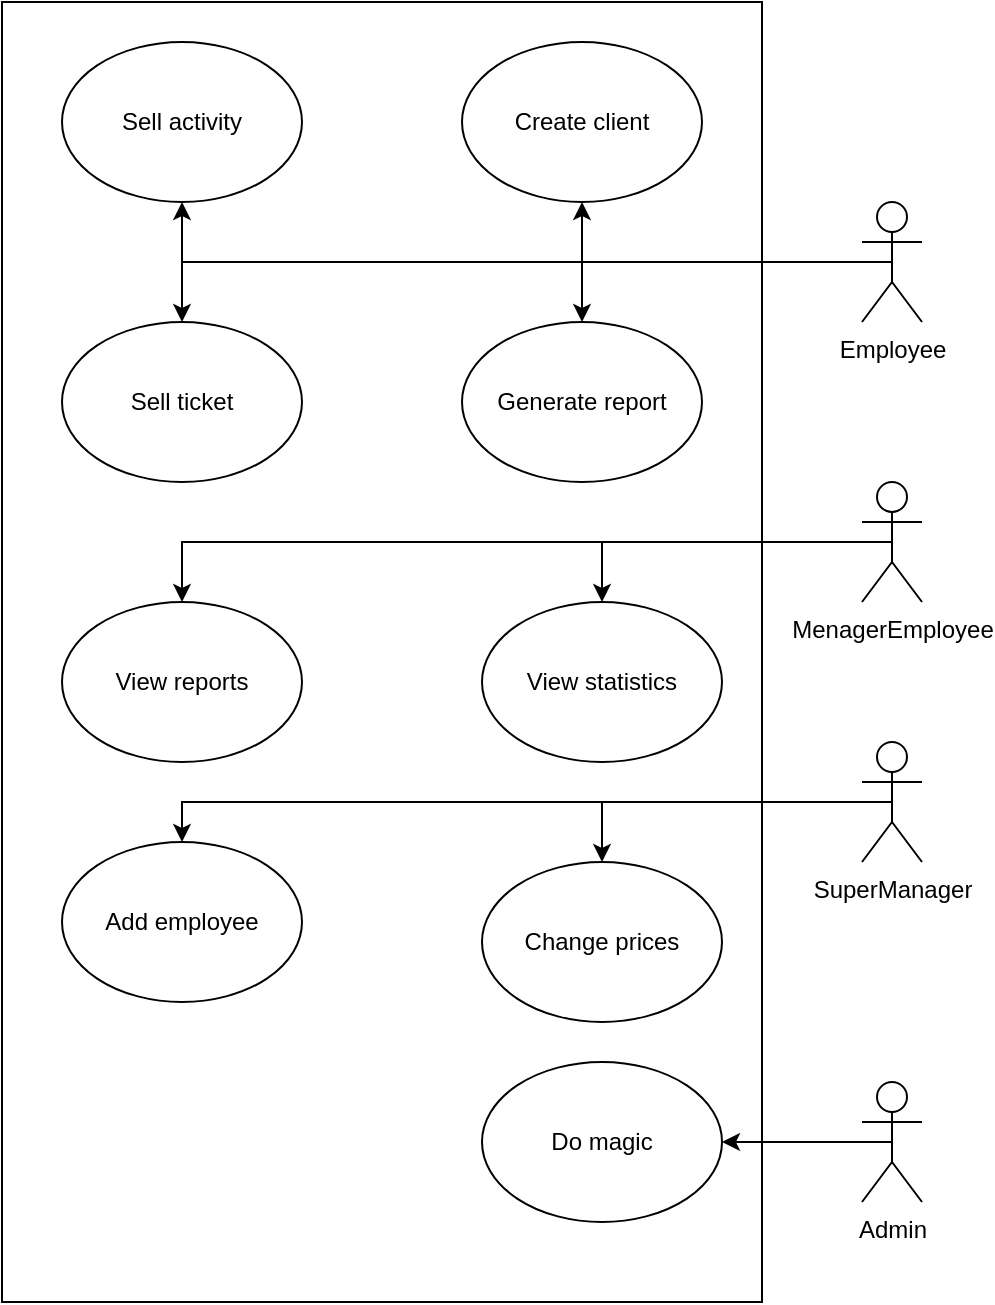 <mxfile version="12.9.6" type="device"><diagram id="TD30IQcGOhZ__YHhUXgD" name="Page-1"><mxGraphModel dx="1422" dy="791" grid="1" gridSize="10" guides="1" tooltips="1" connect="1" arrows="1" fold="1" page="1" pageScale="1" pageWidth="827" pageHeight="1169" math="0" shadow="0"><root><mxCell id="0"/><mxCell id="1" parent="0"/><mxCell id="TE8eTvh4LUMej1WHO6Le-27" value="" style="rounded=0;whiteSpace=wrap;html=1;" vertex="1" parent="1"><mxGeometry x="300" y="50" width="380" height="650" as="geometry"/></mxCell><mxCell id="TE8eTvh4LUMej1WHO6Le-30" style="edgeStyle=orthogonalEdgeStyle;rounded=0;orthogonalLoop=1;jettySize=auto;html=1;exitX=0.5;exitY=0.5;exitDx=0;exitDy=0;exitPerimeter=0;" edge="1" parent="1" source="TE8eTvh4LUMej1WHO6Le-21" target="TE8eTvh4LUMej1WHO6Le-29"><mxGeometry relative="1" as="geometry"><Array as="points"><mxPoint x="390" y="180"/></Array></mxGeometry></mxCell><mxCell id="TE8eTvh4LUMej1WHO6Le-36" style="edgeStyle=orthogonalEdgeStyle;rounded=0;orthogonalLoop=1;jettySize=auto;html=1;exitX=0.5;exitY=0.5;exitDx=0;exitDy=0;exitPerimeter=0;entryX=0.5;entryY=1;entryDx=0;entryDy=0;" edge="1" parent="1" source="TE8eTvh4LUMej1WHO6Le-21" target="TE8eTvh4LUMej1WHO6Le-31"><mxGeometry relative="1" as="geometry"><Array as="points"><mxPoint x="590" y="180"/><mxPoint x="590" y="160"/></Array></mxGeometry></mxCell><mxCell id="TE8eTvh4LUMej1WHO6Le-37" style="edgeStyle=orthogonalEdgeStyle;rounded=0;orthogonalLoop=1;jettySize=auto;html=1;exitX=0.5;exitY=0.5;exitDx=0;exitDy=0;exitPerimeter=0;" edge="1" parent="1" source="TE8eTvh4LUMej1WHO6Le-21" target="TE8eTvh4LUMej1WHO6Le-32"><mxGeometry relative="1" as="geometry"><Array as="points"><mxPoint x="590" y="180"/></Array></mxGeometry></mxCell><mxCell id="TE8eTvh4LUMej1WHO6Le-47" style="edgeStyle=orthogonalEdgeStyle;rounded=0;orthogonalLoop=1;jettySize=auto;html=1;exitX=0.5;exitY=0.5;exitDx=0;exitDy=0;exitPerimeter=0;" edge="1" parent="1" source="TE8eTvh4LUMej1WHO6Le-21" target="TE8eTvh4LUMej1WHO6Le-46"><mxGeometry relative="1" as="geometry"><Array as="points"><mxPoint x="390" y="180"/></Array></mxGeometry></mxCell><mxCell id="TE8eTvh4LUMej1WHO6Le-21" value="Employee" style="shape=umlActor;verticalLabelPosition=bottom;labelBackgroundColor=#ffffff;verticalAlign=top;html=1;outlineConnect=0;" vertex="1" parent="1"><mxGeometry x="730" y="150" width="30" height="60" as="geometry"/></mxCell><mxCell id="TE8eTvh4LUMej1WHO6Le-29" value="Sell ticket" style="ellipse;whiteSpace=wrap;html=1;" vertex="1" parent="1"><mxGeometry x="330" y="210" width="120" height="80" as="geometry"/></mxCell><mxCell id="TE8eTvh4LUMej1WHO6Le-31" value="Create client" style="ellipse;whiteSpace=wrap;html=1;" vertex="1" parent="1"><mxGeometry x="530" y="70" width="120" height="80" as="geometry"/></mxCell><mxCell id="TE8eTvh4LUMej1WHO6Le-32" value="Generate report" style="ellipse;whiteSpace=wrap;html=1;" vertex="1" parent="1"><mxGeometry x="530" y="210" width="120" height="80" as="geometry"/></mxCell><mxCell id="TE8eTvh4LUMej1WHO6Le-42" style="edgeStyle=orthogonalEdgeStyle;rounded=0;orthogonalLoop=1;jettySize=auto;html=1;exitX=0.5;exitY=0.5;exitDx=0;exitDy=0;exitPerimeter=0;" edge="1" parent="1" source="TE8eTvh4LUMej1WHO6Le-38" target="TE8eTvh4LUMej1WHO6Le-41"><mxGeometry relative="1" as="geometry"><Array as="points"><mxPoint x="600" y="320"/></Array></mxGeometry></mxCell><mxCell id="TE8eTvh4LUMej1WHO6Le-45" style="edgeStyle=orthogonalEdgeStyle;rounded=0;orthogonalLoop=1;jettySize=auto;html=1;exitX=0.5;exitY=0.5;exitDx=0;exitDy=0;exitPerimeter=0;" edge="1" parent="1" source="TE8eTvh4LUMej1WHO6Le-38" target="TE8eTvh4LUMej1WHO6Le-44"><mxGeometry relative="1" as="geometry"><Array as="points"><mxPoint x="390" y="320"/></Array></mxGeometry></mxCell><mxCell id="TE8eTvh4LUMej1WHO6Le-38" value="MenagerEmployee" style="shape=umlActor;verticalLabelPosition=bottom;labelBackgroundColor=#ffffff;verticalAlign=top;html=1;outlineConnect=0;" vertex="1" parent="1"><mxGeometry x="730" y="290" width="30" height="60" as="geometry"/></mxCell><mxCell id="TE8eTvh4LUMej1WHO6Le-41" value="View statistics" style="ellipse;whiteSpace=wrap;html=1;" vertex="1" parent="1"><mxGeometry x="540" y="350" width="120" height="80" as="geometry"/></mxCell><mxCell id="TE8eTvh4LUMej1WHO6Le-44" value="View reports" style="ellipse;whiteSpace=wrap;html=1;" vertex="1" parent="1"><mxGeometry x="330" y="350" width="120" height="80" as="geometry"/></mxCell><mxCell id="TE8eTvh4LUMej1WHO6Le-46" value="Sell activity" style="ellipse;whiteSpace=wrap;html=1;" vertex="1" parent="1"><mxGeometry x="330" y="70" width="120" height="80" as="geometry"/></mxCell><mxCell id="TE8eTvh4LUMej1WHO6Le-53" style="edgeStyle=orthogonalEdgeStyle;rounded=0;orthogonalLoop=1;jettySize=auto;html=1;exitX=0.5;exitY=0.5;exitDx=0;exitDy=0;exitPerimeter=0;" edge="1" parent="1" source="TE8eTvh4LUMej1WHO6Le-49" target="TE8eTvh4LUMej1WHO6Le-52"><mxGeometry relative="1" as="geometry"/></mxCell><mxCell id="TE8eTvh4LUMej1WHO6Le-49" value="&lt;div&gt;Admin&lt;/div&gt;&lt;div&gt;&lt;br&gt;&lt;/div&gt;" style="shape=umlActor;verticalLabelPosition=bottom;labelBackgroundColor=#ffffff;verticalAlign=top;html=1;outlineConnect=0;" vertex="1" parent="1"><mxGeometry x="730" y="590" width="30" height="60" as="geometry"/></mxCell><mxCell id="TE8eTvh4LUMej1WHO6Le-52" value="Do magic" style="ellipse;whiteSpace=wrap;html=1;" vertex="1" parent="1"><mxGeometry x="540" y="580" width="120" height="80" as="geometry"/></mxCell><mxCell id="TE8eTvh4LUMej1WHO6Le-57" style="edgeStyle=orthogonalEdgeStyle;rounded=0;orthogonalLoop=1;jettySize=auto;html=1;exitX=0.5;exitY=0.5;exitDx=0;exitDy=0;exitPerimeter=0;" edge="1" parent="1" source="TE8eTvh4LUMej1WHO6Le-54" target="TE8eTvh4LUMej1WHO6Le-55"><mxGeometry relative="1" as="geometry"><Array as="points"><mxPoint x="745" y="450"/><mxPoint x="600" y="450"/></Array></mxGeometry></mxCell><mxCell id="TE8eTvh4LUMej1WHO6Le-58" style="edgeStyle=orthogonalEdgeStyle;rounded=0;orthogonalLoop=1;jettySize=auto;html=1;exitX=0.5;exitY=0.5;exitDx=0;exitDy=0;exitPerimeter=0;" edge="1" parent="1" source="TE8eTvh4LUMej1WHO6Le-54" target="TE8eTvh4LUMej1WHO6Le-56"><mxGeometry relative="1" as="geometry"><Array as="points"><mxPoint x="745" y="450"/><mxPoint x="390" y="450"/></Array></mxGeometry></mxCell><mxCell id="TE8eTvh4LUMej1WHO6Le-54" value="SuperManager" style="shape=umlActor;verticalLabelPosition=bottom;labelBackgroundColor=#ffffff;verticalAlign=top;html=1;outlineConnect=0;" vertex="1" parent="1"><mxGeometry x="730" y="420" width="30" height="60" as="geometry"/></mxCell><mxCell id="TE8eTvh4LUMej1WHO6Le-55" value="Change prices" style="ellipse;whiteSpace=wrap;html=1;" vertex="1" parent="1"><mxGeometry x="540" y="480" width="120" height="80" as="geometry"/></mxCell><mxCell id="TE8eTvh4LUMej1WHO6Le-56" value="Add employee" style="ellipse;whiteSpace=wrap;html=1;" vertex="1" parent="1"><mxGeometry x="330" y="470" width="120" height="80" as="geometry"/></mxCell></root></mxGraphModel></diagram></mxfile>